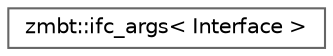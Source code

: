 digraph "Graphical Class Hierarchy"
{
 // LATEX_PDF_SIZE
  bgcolor="transparent";
  edge [fontname=Helvetica,fontsize=10,labelfontname=Helvetica,labelfontsize=10];
  node [fontname=Helvetica,fontsize=10,shape=box,height=0.2,width=0.4];
  rankdir="LR";
  Node0 [id="Node000000",label="zmbt::ifc_args\< Interface \>",height=0.2,width=0.4,color="grey40", fillcolor="white", style="filled",URL="$structzmbt_1_1ifc__args.html",tooltip=" "];
}
